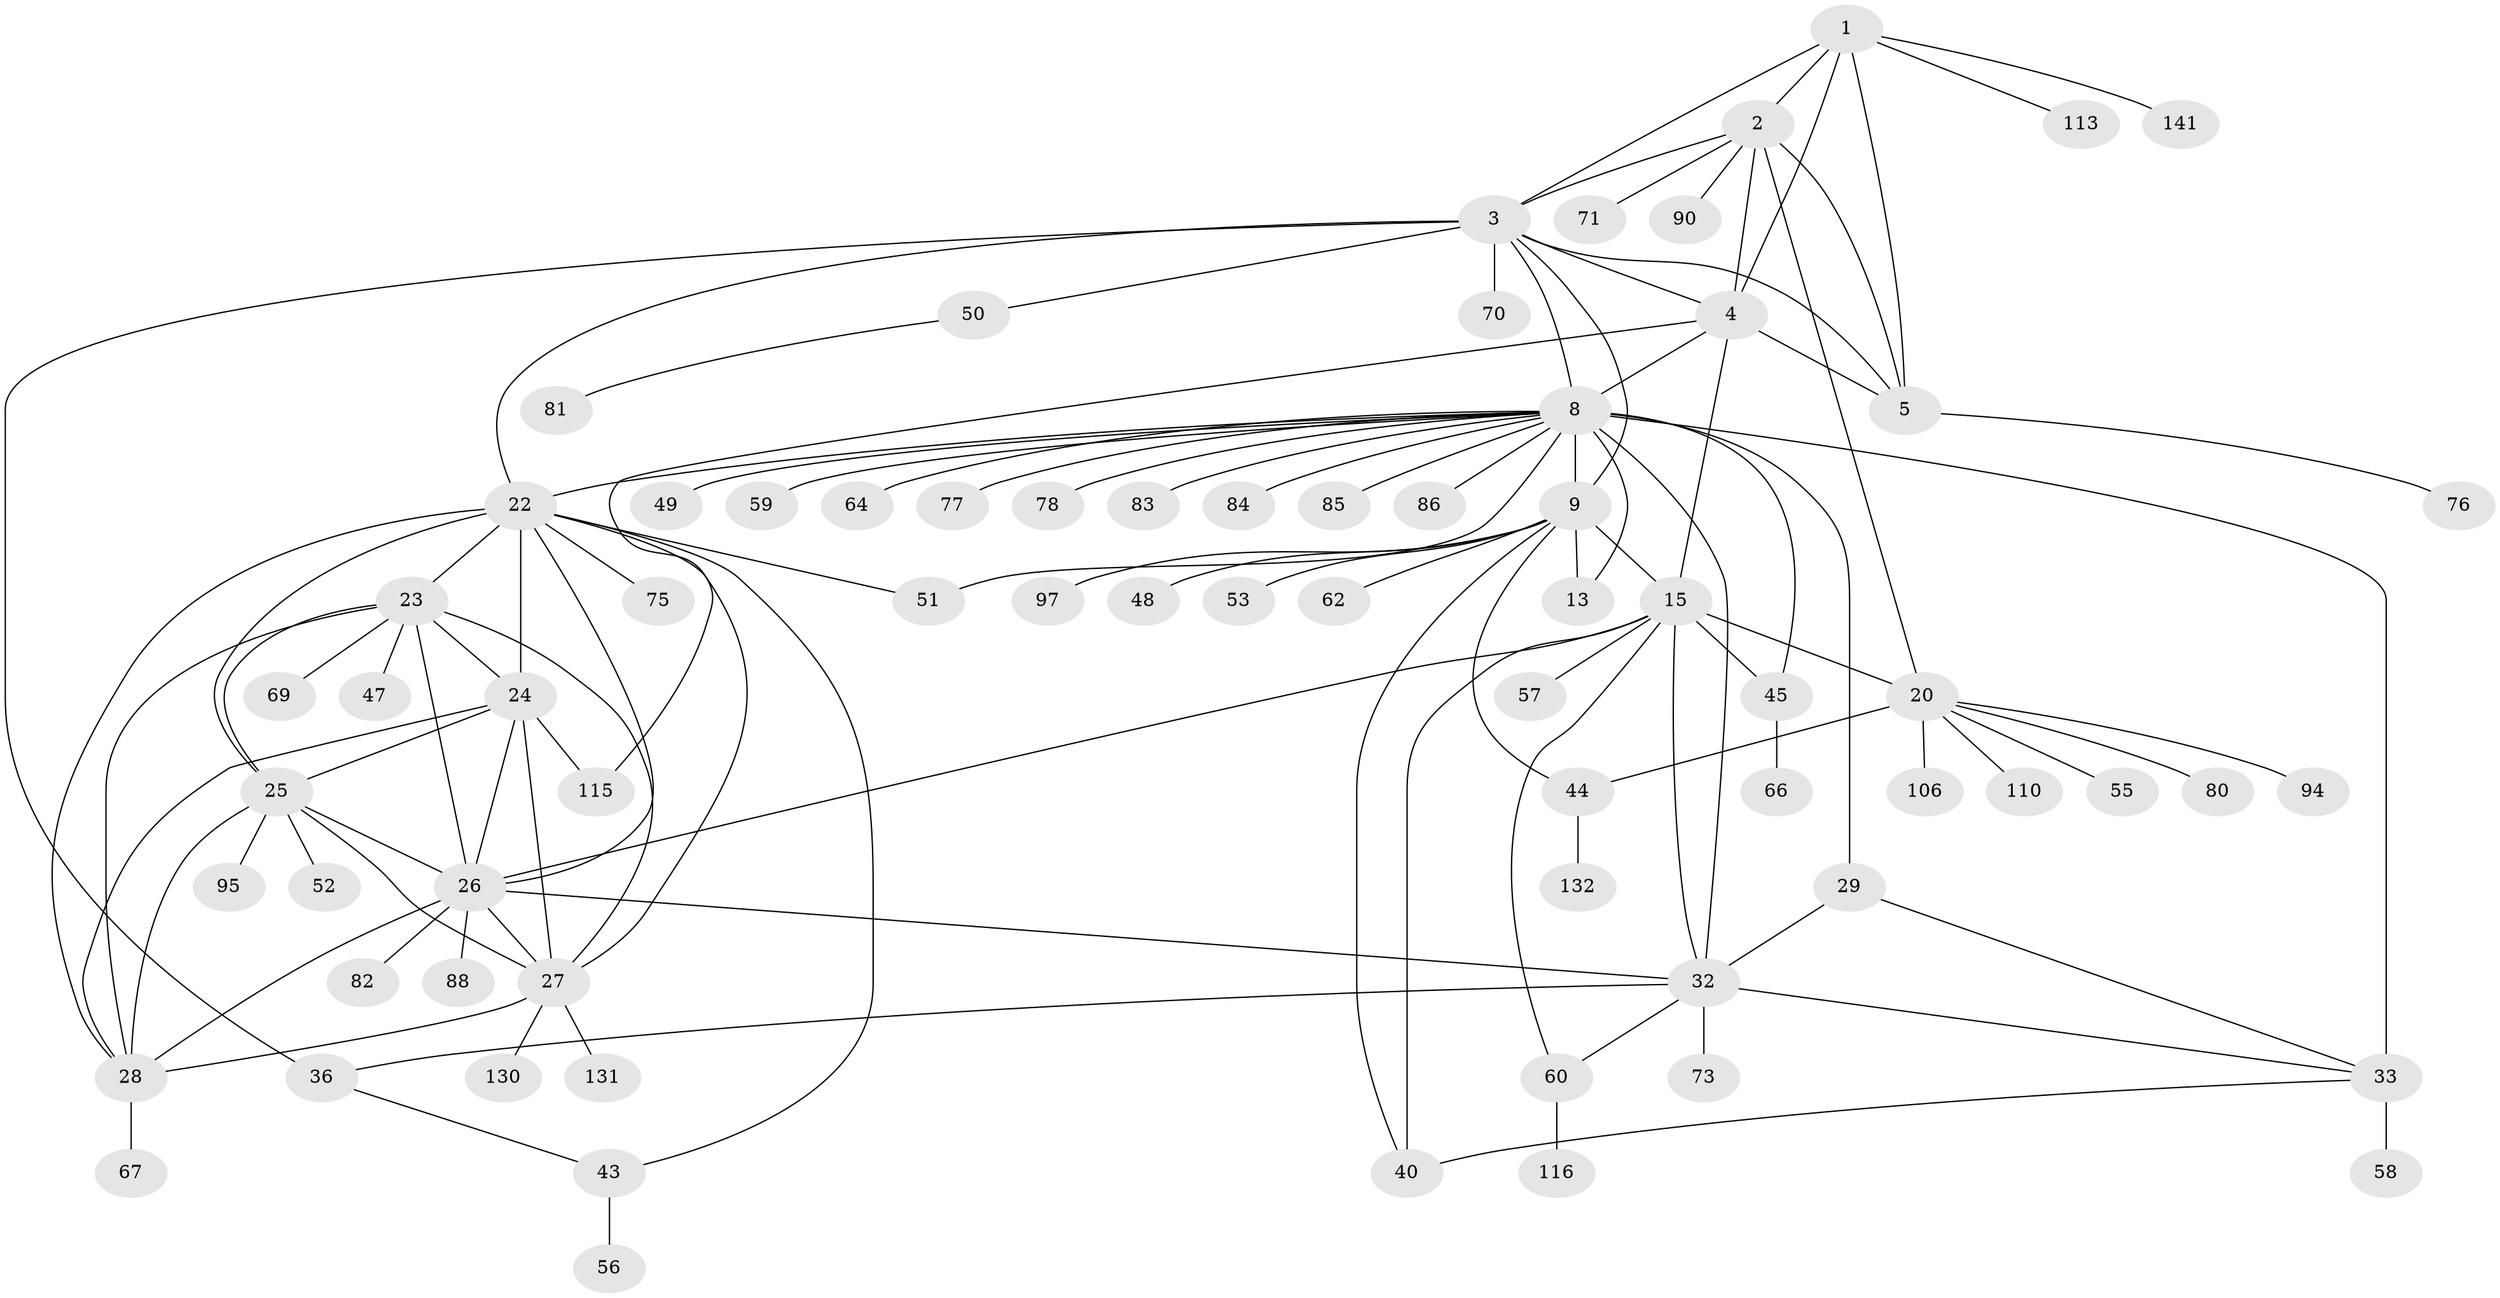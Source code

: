 // original degree distribution, {8: 0.06293706293706294, 13: 0.013986013986013986, 9: 0.04895104895104895, 7: 0.04195804195804196, 17: 0.006993006993006993, 10: 0.02097902097902098, 6: 0.006993006993006993, 15: 0.006993006993006993, 11: 0.013986013986013986, 14: 0.006993006993006993, 12: 0.013986013986013986, 3: 0.04895104895104895, 1: 0.5594405594405595, 2: 0.13286713286713286, 4: 0.013986013986013986}
// Generated by graph-tools (version 1.1) at 2025/15/03/09/25 04:15:54]
// undirected, 71 vertices, 112 edges
graph export_dot {
graph [start="1"]
  node [color=gray90,style=filled];
  1;
  2 [super="+6+136"];
  3;
  4;
  5;
  8 [super="+30+11+127"];
  9 [super="+10+61"];
  13;
  15 [super="+125+16+17"];
  20 [super="+21"];
  22;
  23 [super="+42"];
  24;
  25;
  26 [super="+119+72+63"];
  27;
  28;
  29 [super="+109+41"];
  32;
  33 [super="+34"];
  36 [super="+138+39"];
  40 [super="+122"];
  43;
  44;
  45 [super="+68"];
  47;
  48;
  49 [super="+54"];
  50;
  51;
  52 [super="+65"];
  53;
  55;
  56;
  57;
  58;
  59;
  60 [super="+91"];
  62;
  64;
  66 [super="+134"];
  67;
  69;
  70;
  71;
  73;
  75 [super="+102"];
  76 [super="+112"];
  77;
  78;
  80 [super="+93"];
  81;
  82;
  83;
  84;
  85;
  86;
  88;
  90;
  94;
  95;
  97;
  106;
  110;
  113;
  115;
  116;
  130;
  131;
  132;
  141;
  1 -- 2 [weight=3];
  1 -- 3;
  1 -- 4;
  1 -- 5;
  1 -- 113;
  1 -- 141;
  2 -- 3 [weight=3];
  2 -- 4 [weight=3];
  2 -- 5 [weight=3];
  2 -- 71;
  2 -- 20;
  2 -- 90;
  3 -- 4;
  3 -- 5;
  3 -- 22;
  3 -- 50;
  3 -- 70;
  3 -- 36 [weight=2];
  3 -- 8;
  3 -- 9;
  4 -- 5;
  4 -- 115;
  4 -- 8;
  4 -- 15;
  5 -- 76;
  8 -- 9 [weight=10];
  8 -- 13 [weight=3];
  8 -- 83;
  8 -- 32 [weight=3];
  8 -- 33 [weight=7];
  8 -- 45;
  8 -- 49;
  8 -- 59;
  8 -- 29 [weight=3];
  8 -- 64;
  8 -- 77;
  8 -- 78;
  8 -- 51;
  8 -- 84;
  8 -- 85;
  8 -- 22 [weight=2];
  8 -- 86;
  9 -- 13 [weight=3];
  9 -- 97;
  9 -- 40;
  9 -- 44;
  9 -- 48;
  9 -- 53;
  9 -- 62;
  9 -- 15 [weight=2];
  15 -- 20 [weight=10];
  15 -- 40;
  15 -- 57;
  15 -- 32;
  15 -- 45;
  15 -- 26;
  15 -- 60;
  20 -- 106;
  20 -- 44;
  20 -- 110;
  20 -- 80;
  20 -- 55;
  20 -- 94;
  22 -- 23;
  22 -- 24;
  22 -- 25;
  22 -- 26;
  22 -- 27;
  22 -- 28;
  22 -- 43;
  22 -- 51;
  22 -- 75;
  23 -- 24;
  23 -- 25;
  23 -- 26;
  23 -- 27;
  23 -- 28;
  23 -- 47;
  23 -- 69;
  24 -- 25;
  24 -- 26;
  24 -- 27;
  24 -- 28;
  24 -- 115;
  25 -- 26;
  25 -- 27;
  25 -- 28;
  25 -- 52;
  25 -- 95;
  26 -- 27;
  26 -- 28;
  26 -- 32;
  26 -- 82;
  26 -- 88;
  27 -- 28;
  27 -- 130;
  27 -- 131;
  28 -- 67;
  29 -- 32;
  29 -- 33 [weight=2];
  32 -- 33 [weight=2];
  32 -- 36;
  32 -- 60;
  32 -- 73;
  33 -- 58;
  33 -- 40;
  36 -- 43;
  43 -- 56;
  44 -- 132;
  45 -- 66;
  50 -- 81;
  60 -- 116;
}
